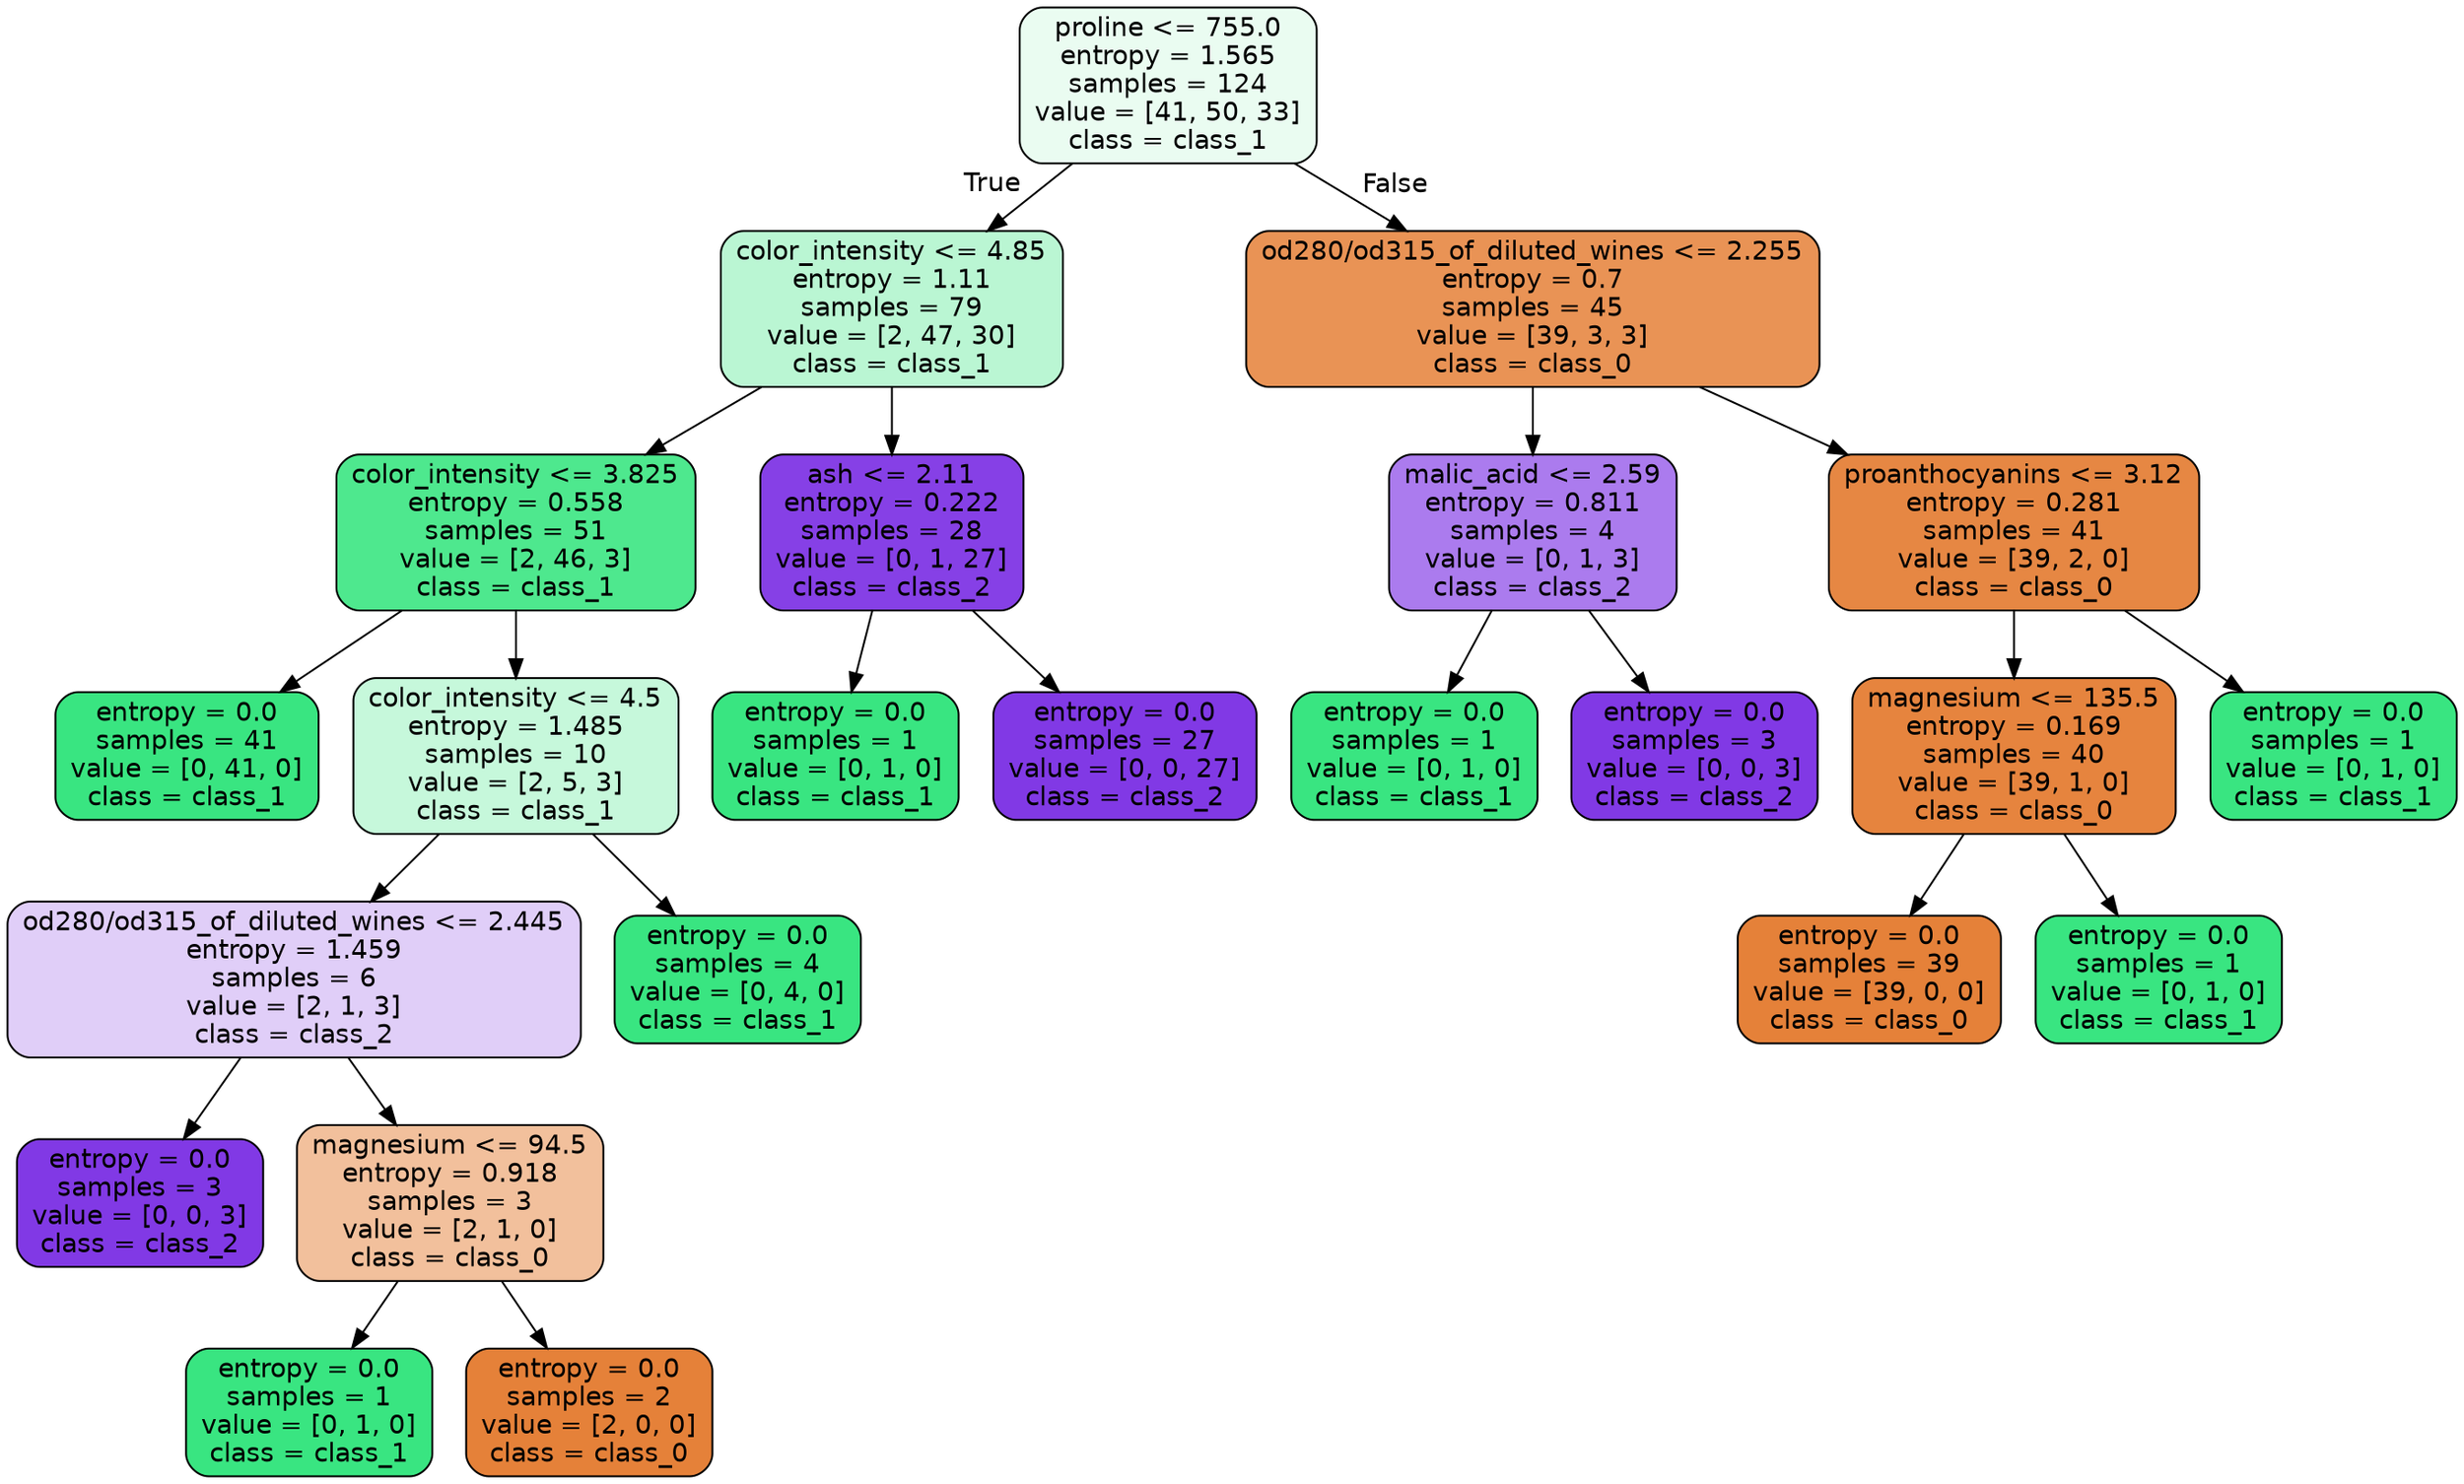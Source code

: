 digraph Tree {
node [shape=box, style="filled, rounded", color="black", fontname="helvetica"] ;
edge [fontname="helvetica"] ;
0 [label="proline <= 755.0\nentropy = 1.565\nsamples = 124\nvalue = [41, 50, 33]\nclass = class_1", fillcolor="#eafcf1"] ;
1 [label="color_intensity <= 4.85\nentropy = 1.11\nsamples = 79\nvalue = [2, 47, 30]\nclass = class_1", fillcolor="#baf6d3"] ;
0 -> 1 [labeldistance=2.5, labelangle=45, headlabel="True"] ;
2 [label="color_intensity <= 3.825\nentropy = 0.558\nsamples = 51\nvalue = [2, 46, 3]\nclass = class_1", fillcolor="#4ee88e"] ;
1 -> 2 ;
3 [label="entropy = 0.0\nsamples = 41\nvalue = [0, 41, 0]\nclass = class_1", fillcolor="#39e581"] ;
2 -> 3 ;
4 [label="color_intensity <= 4.5\nentropy = 1.485\nsamples = 10\nvalue = [2, 5, 3]\nclass = class_1", fillcolor="#c6f8db"] ;
2 -> 4 ;
5 [label="od280/od315_of_diluted_wines <= 2.445\nentropy = 1.459\nsamples = 6\nvalue = [2, 1, 3]\nclass = class_2", fillcolor="#e0cef8"] ;
4 -> 5 ;
6 [label="entropy = 0.0\nsamples = 3\nvalue = [0, 0, 3]\nclass = class_2", fillcolor="#8139e5"] ;
5 -> 6 ;
7 [label="magnesium <= 94.5\nentropy = 0.918\nsamples = 3\nvalue = [2, 1, 0]\nclass = class_0", fillcolor="#f2c09c"] ;
5 -> 7 ;
8 [label="entropy = 0.0\nsamples = 1\nvalue = [0, 1, 0]\nclass = class_1", fillcolor="#39e581"] ;
7 -> 8 ;
9 [label="entropy = 0.0\nsamples = 2\nvalue = [2, 0, 0]\nclass = class_0", fillcolor="#e58139"] ;
7 -> 9 ;
10 [label="entropy = 0.0\nsamples = 4\nvalue = [0, 4, 0]\nclass = class_1", fillcolor="#39e581"] ;
4 -> 10 ;
11 [label="ash <= 2.11\nentropy = 0.222\nsamples = 28\nvalue = [0, 1, 27]\nclass = class_2", fillcolor="#8640e6"] ;
1 -> 11 ;
12 [label="entropy = 0.0\nsamples = 1\nvalue = [0, 1, 0]\nclass = class_1", fillcolor="#39e581"] ;
11 -> 12 ;
13 [label="entropy = 0.0\nsamples = 27\nvalue = [0, 0, 27]\nclass = class_2", fillcolor="#8139e5"] ;
11 -> 13 ;
14 [label="od280/od315_of_diluted_wines <= 2.255\nentropy = 0.7\nsamples = 45\nvalue = [39, 3, 3]\nclass = class_0", fillcolor="#e99355"] ;
0 -> 14 [labeldistance=2.5, labelangle=-45, headlabel="False"] ;
15 [label="malic_acid <= 2.59\nentropy = 0.811\nsamples = 4\nvalue = [0, 1, 3]\nclass = class_2", fillcolor="#ab7bee"] ;
14 -> 15 ;
16 [label="entropy = 0.0\nsamples = 1\nvalue = [0, 1, 0]\nclass = class_1", fillcolor="#39e581"] ;
15 -> 16 ;
17 [label="entropy = 0.0\nsamples = 3\nvalue = [0, 0, 3]\nclass = class_2", fillcolor="#8139e5"] ;
15 -> 17 ;
18 [label="proanthocyanins <= 3.12\nentropy = 0.281\nsamples = 41\nvalue = [39, 2, 0]\nclass = class_0", fillcolor="#e68743"] ;
14 -> 18 ;
19 [label="magnesium <= 135.5\nentropy = 0.169\nsamples = 40\nvalue = [39, 1, 0]\nclass = class_0", fillcolor="#e6843e"] ;
18 -> 19 ;
20 [label="entropy = 0.0\nsamples = 39\nvalue = [39, 0, 0]\nclass = class_0", fillcolor="#e58139"] ;
19 -> 20 ;
21 [label="entropy = 0.0\nsamples = 1\nvalue = [0, 1, 0]\nclass = class_1", fillcolor="#39e581"] ;
19 -> 21 ;
22 [label="entropy = 0.0\nsamples = 1\nvalue = [0, 1, 0]\nclass = class_1", fillcolor="#39e581"] ;
18 -> 22 ;
}